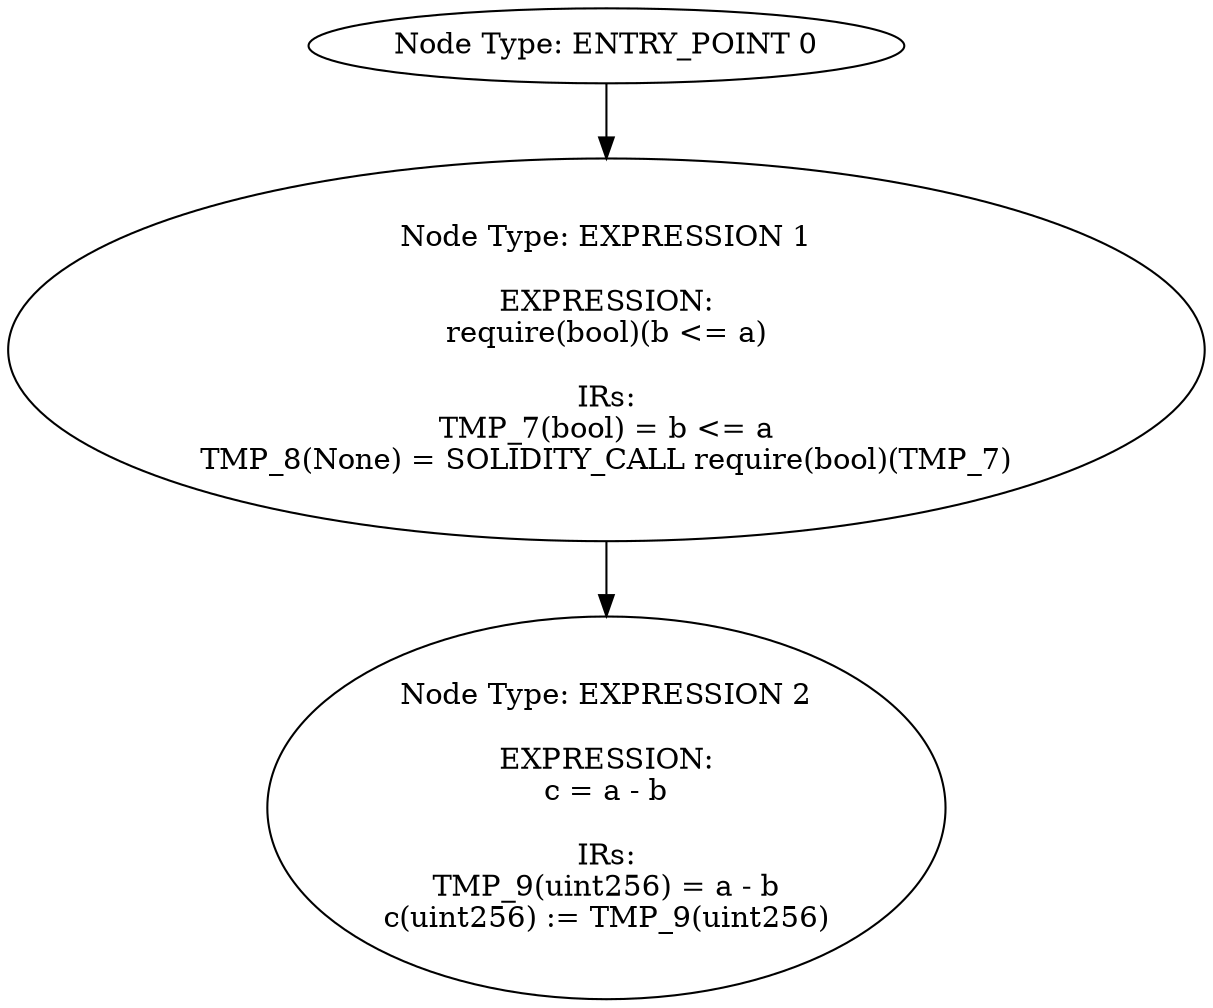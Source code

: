 digraph{
0[label="Node Type: ENTRY_POINT 0
"];
0->1;
1[label="Node Type: EXPRESSION 1

EXPRESSION:
require(bool)(b <= a)

IRs:
TMP_7(bool) = b <= a
TMP_8(None) = SOLIDITY_CALL require(bool)(TMP_7)"];
1->2;
2[label="Node Type: EXPRESSION 2

EXPRESSION:
c = a - b

IRs:
TMP_9(uint256) = a - b
c(uint256) := TMP_9(uint256)"];
}

